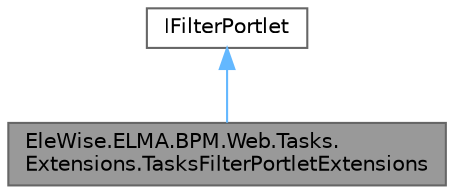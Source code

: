 digraph "EleWise.ELMA.BPM.Web.Tasks.Extensions.TasksFilterPortletExtensions"
{
 // LATEX_PDF_SIZE
  bgcolor="transparent";
  edge [fontname=Helvetica,fontsize=10,labelfontname=Helvetica,labelfontsize=10];
  node [fontname=Helvetica,fontsize=10,shape=box,height=0.2,width=0.4];
  Node1 [id="Node000001",label="EleWise.ELMA.BPM.Web.Tasks.\lExtensions.TasksFilterPortletExtensions",height=0.2,width=0.4,color="gray40", fillcolor="grey60", style="filled", fontcolor="black",tooltip="Расширение портлета \"Данные по фильтру\" для задач"];
  Node2 -> Node1 [id="edge1_Node000001_Node000002",dir="back",color="steelblue1",style="solid",tooltip=" "];
  Node2 [id="Node000002",label="IFilterPortlet",height=0.2,width=0.4,color="gray40", fillcolor="white", style="filled",URL="$interface_ele_wise_1_1_e_l_m_a_1_1_b_p_m_1_1_web_1_1_common_1_1_extension_points_1_1_i_filter_portlet.html",tooltip="Точка расширения для переопределения отображения портлета \"Данные по фильтру\"."];
}
